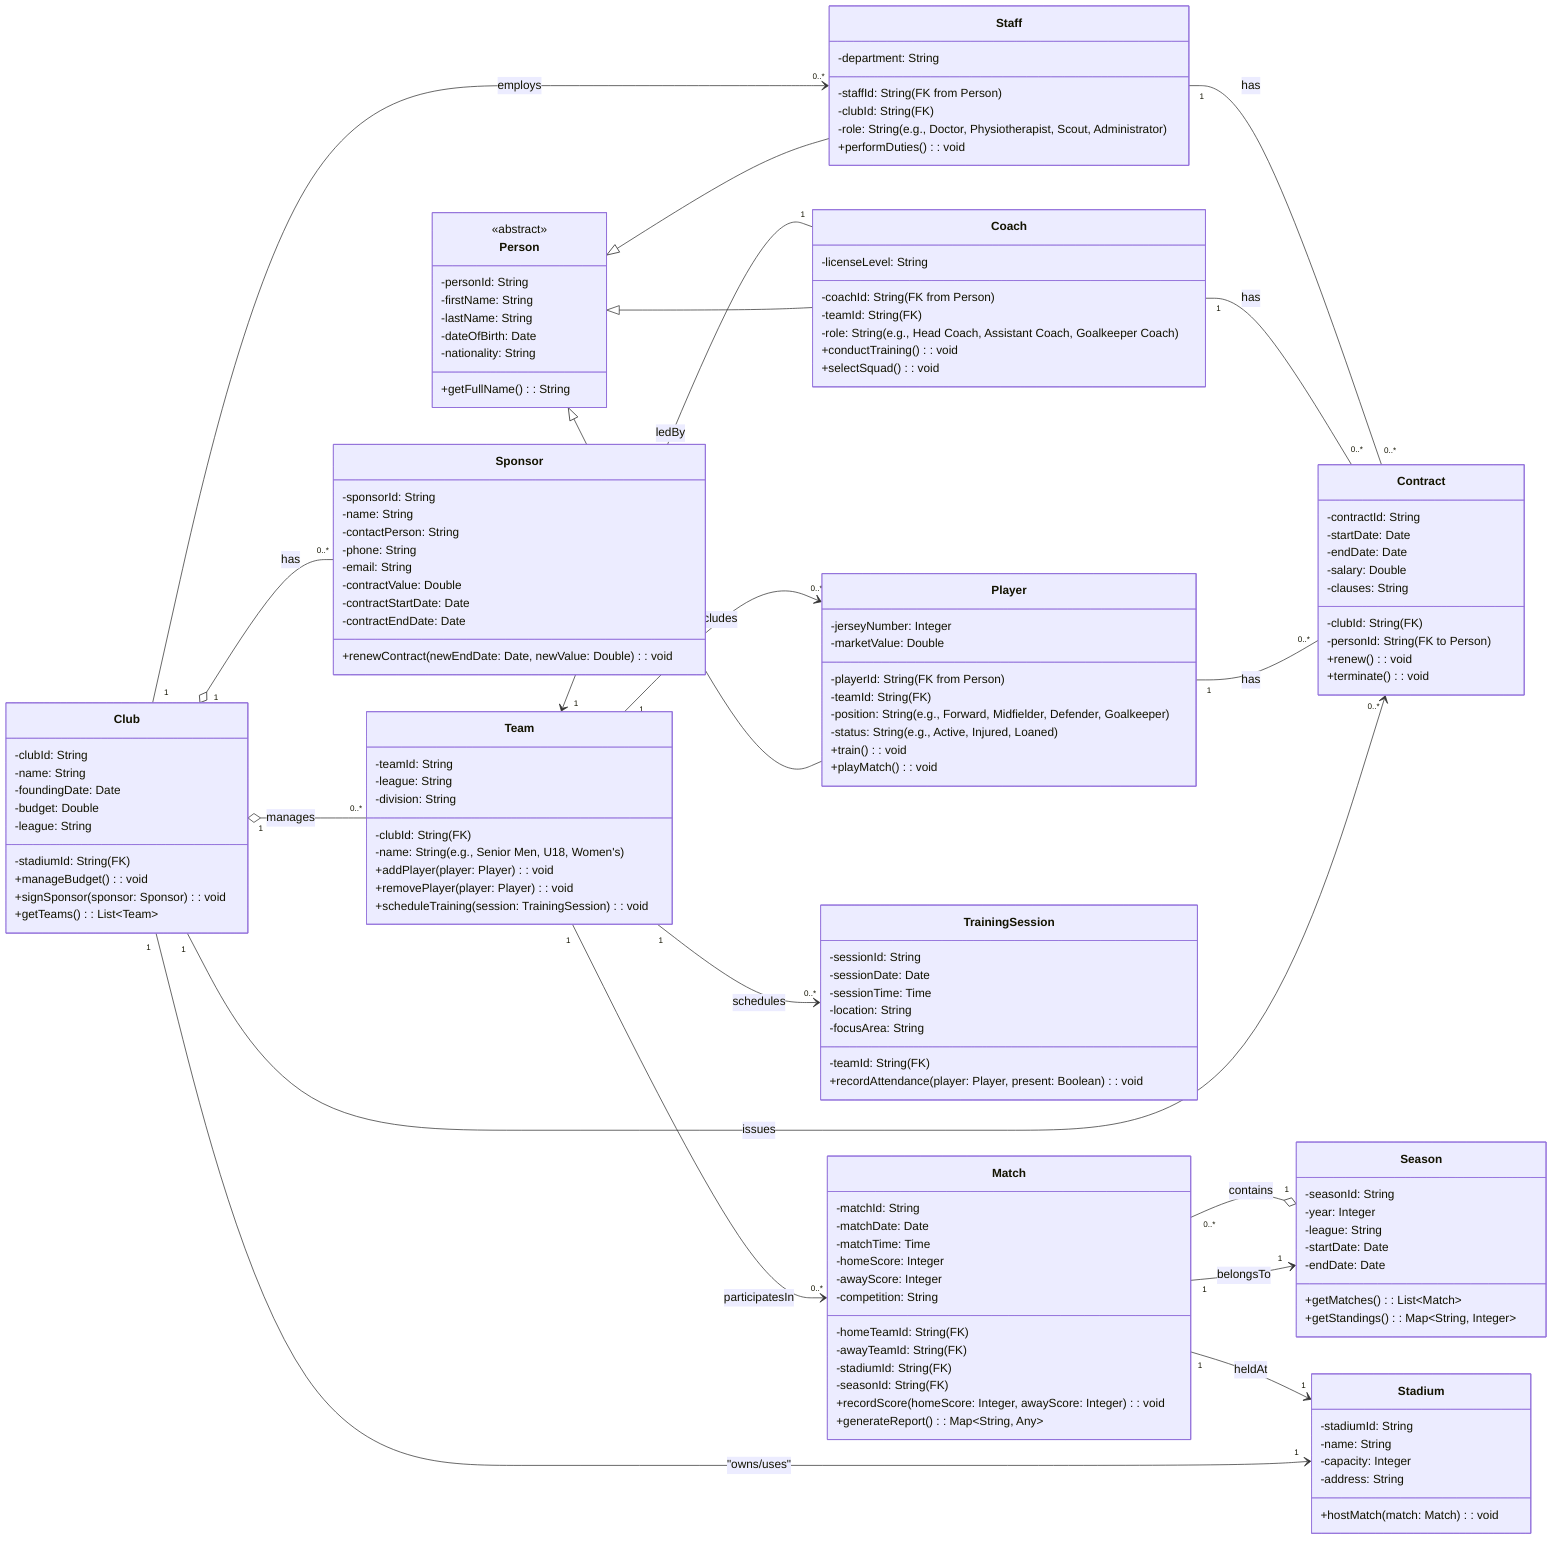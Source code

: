classDiagram
    direction LR

    class Person {
        <<abstract>>
        -personId: String
        -firstName: String
        -lastName: String
        -dateOfBirth: Date
        -nationality: String
        +getFullName(): String
    }

    class Club {
        -clubId: String
        -name: String
        -foundingDate: Date
        -budget: Double
        -league: String
        -stadiumId: String (FK)
        +manageBudget(): void
        +signSponsor(sponsor: Sponsor): void
        +getTeams(): List~Team~
    }

    class Team {
        -teamId: String
        -league: String
        -division: String
        -clubId: String (FK)
        -name: String (e.g., Senior Men, U18, Women's)
        +addPlayer(player: Player): void
        +removePlayer(player: Player): void
        +scheduleTraining(session: TrainingSession): void
    }

    class Player {
        -jerseyNumber: Integer
        -marketValue: Double
        -playerId: String (FK from Person)
        -teamId: String (FK)
        -position: String (e.g., Forward, Midfielder, Defender, Goalkeeper)
        -status: String (e.g., Active, Injured, Loaned)
        +train(): void
        +playMatch(): void
    }

    class Coach {
        -licenseLevel: String
        -coachId: String (FK from Person)
        -teamId: String (FK)
        -role: String (e.g., Head Coach, Assistant Coach, Goalkeeper Coach)
        +conductTraining(): void
        +selectSquad(): void
    }

    class Staff {
        -department: String
        -staffId: String (FK from Person)
        -clubId: String (FK)
        -role: String (e.g., Doctor, Physiotherapist, Scout, Administrator)
        +performDuties(): void
    }

    class Contract {
        -contractId: String
        -startDate: Date
        -endDate: Date
        -salary: Double
        -clauses: String
        -clubId: String (FK)
        -personId: String (FK to Person)
        +renew(): void
        +terminate(): void
    }

    class Sponsor {
        -sponsorId: String
        -name: String
        -contactPerson: String
        -phone: String
        -email: String
        -contractValue: Double
        -contractStartDate: Date
        -contractEndDate: Date
        +renewContract(newEndDate: Date, newValue: Double): void
    }

    class TrainingSession {
        -sessionId: String
        -sessionDate: Date
        -sessionTime: Time
        -location: String
        -focusArea: String
        -teamId: String (FK)
        +recordAttendance(player: Player, present: Boolean): void
    }

    class Match {
        -matchId: String
        -matchDate: Date
        -matchTime: Time
        -homeScore: Integer
        -awayScore: Integer
        -competition: String
        -homeTeamId: String (FK)
        -awayTeamId: String (FK)
        -stadiumId: String (FK)
        -seasonId: String (FK)
        +recordScore(homeScore: Integer, awayScore: Integer): void
        +generateReport(): Map~String, Any~
    }

    class Season {
        -seasonId: String
        -year: Integer
        -league: String
        -startDate: Date
        -endDate: Date
        +getMatches(): List~Match~
        +getStandings(): Map~String, Integer~
    }

    class Stadium {
        -stadiumId: String
        -name: String
        -capacity: Integer
        -address: String
        +hostMatch(match: Match): void
    }

    %% Inheritance
    Person <|-- Player
    Person <|-- Coach
    Person <|-- Staff

    %% Relationships
    Club "1" o-- "0..*" Team : manages
    Club "1" --> "0..*" Staff : employs
    Club "1" o-- "0..*" Sponsor : has
    Club "1" --> "1" Stadium : "owns/uses"
    Club "1" --> "0..*" Contract : issues

    Team "1" --> "0..*" Player : includes
    Team "1" <-- "1" Coach : ledBy
    Team "1" --> "0..*" Match : participatesIn
    Team "1" --> "0..*" TrainingSession : schedules
    
    Player "1" -- "0..*" Contract : has
    Coach "1" -- "0..*" Contract : has
    Staff "1" -- "0..*" Contract : has
    
    Season "1" o-- "0..*" Match : contains
    Match "1" --> "1" Season : belongsTo

    Match "1" --> "1" Stadium : heldAt